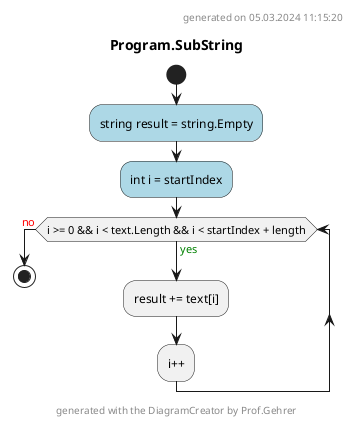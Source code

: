 @startuml Program.SubString
header
generated on 05.03.2024 11:15:20
end header
title Program.SubString
start
#LightBlue:string result = string.Empty;
#LightBlue:int i = startIndex;
while (i >= 0 && i < text.Length && i < startIndex + length) is (<color:green>yes)
    :result += text[i];
:i++;
endwhile (<color:red>no)
footer
generated with the DiagramCreator by Prof.Gehrer
end footer
stop
@enduml
